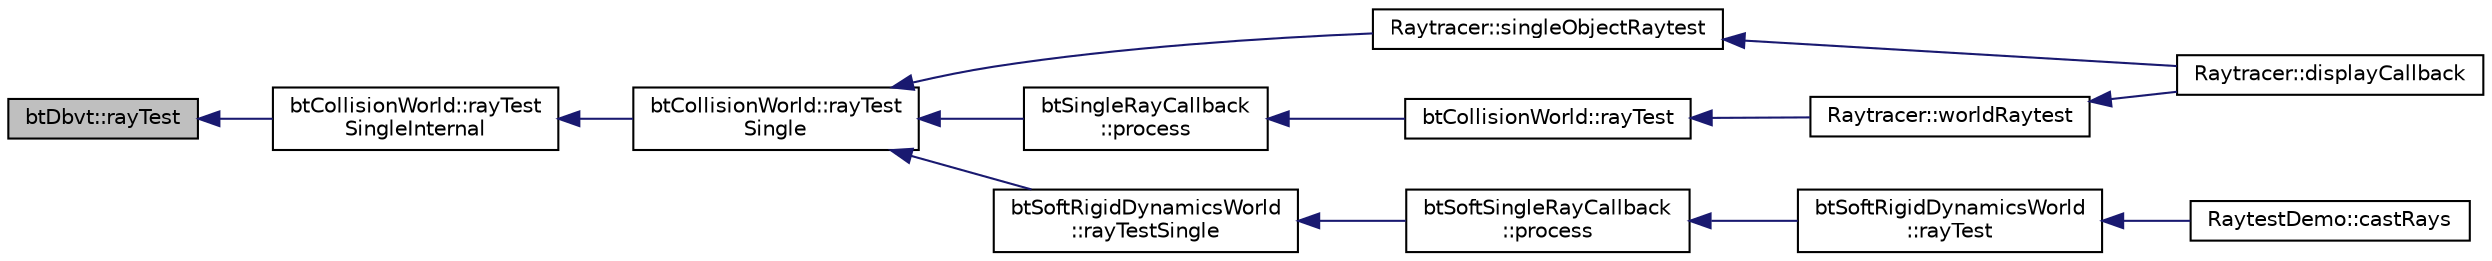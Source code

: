 digraph "btDbvt::rayTest"
{
  edge [fontname="Helvetica",fontsize="10",labelfontname="Helvetica",labelfontsize="10"];
  node [fontname="Helvetica",fontsize="10",shape=record];
  rankdir="LR";
  Node1 [label="btDbvt::rayTest",height=0.2,width=0.4,color="black", fillcolor="grey75", style="filled", fontcolor="black"];
  Node1 -> Node2 [dir="back",color="midnightblue",fontsize="10",style="solid",fontname="Helvetica"];
  Node2 [label="btCollisionWorld::rayTest\lSingleInternal",height=0.2,width=0.4,color="black", fillcolor="white", style="filled",URL="$classbt_collision_world.html#a84bbeea09de9dc5c68e49826e58f7114"];
  Node2 -> Node3 [dir="back",color="midnightblue",fontsize="10",style="solid",fontname="Helvetica"];
  Node3 [label="btCollisionWorld::rayTest\lSingle",height=0.2,width=0.4,color="black", fillcolor="white", style="filled",URL="$classbt_collision_world.html#aca2a9413508b4a2449fe83ff93ea564e"];
  Node3 -> Node4 [dir="back",color="midnightblue",fontsize="10",style="solid",fontname="Helvetica"];
  Node4 [label="Raytracer::singleObjectRaytest",height=0.2,width=0.4,color="black", fillcolor="white", style="filled",URL="$class_raytracer.html#a1c5b9e75ac95f42fb771834091028cc4",tooltip="singleObjectRaytest performs a ray versus one collision shape, returning true is a hit is found (fill..."];
  Node4 -> Node5 [dir="back",color="midnightblue",fontsize="10",style="solid",fontname="Helvetica"];
  Node5 [label="Raytracer::displayCallback",height=0.2,width=0.4,color="black", fillcolor="white", style="filled",URL="$class_raytracer.html#ab426a13ec9c917425f3181bb759a2bf2"];
  Node3 -> Node6 [dir="back",color="midnightblue",fontsize="10",style="solid",fontname="Helvetica"];
  Node6 [label="btSingleRayCallback\l::process",height=0.2,width=0.4,color="black", fillcolor="white", style="filled",URL="$structbt_single_ray_callback.html#a4e0dc3a4a2d92c6a838895c9add2a5c2"];
  Node6 -> Node7 [dir="back",color="midnightblue",fontsize="10",style="solid",fontname="Helvetica"];
  Node7 [label="btCollisionWorld::rayTest",height=0.2,width=0.4,color="black", fillcolor="white", style="filled",URL="$classbt_collision_world.html#aaac6675c8134f6695fecb431c72b0a6a"];
  Node7 -> Node8 [dir="back",color="midnightblue",fontsize="10",style="solid",fontname="Helvetica"];
  Node8 [label="Raytracer::worldRaytest",height=0.2,width=0.4,color="black", fillcolor="white", style="filled",URL="$class_raytracer.html#aed90423808c62b4fbfa7c19d645d1ffc",tooltip="worldRaytest performs a ray versus all objects in a collision world, returning true is a hit is found..."];
  Node8 -> Node5 [dir="back",color="midnightblue",fontsize="10",style="solid",fontname="Helvetica"];
  Node3 -> Node9 [dir="back",color="midnightblue",fontsize="10",style="solid",fontname="Helvetica"];
  Node9 [label="btSoftRigidDynamicsWorld\l::rayTestSingle",height=0.2,width=0.4,color="black", fillcolor="white", style="filled",URL="$classbt_soft_rigid_dynamics_world.html#a918218d4fe565ce42fd78c9d06d22cb0"];
  Node9 -> Node10 [dir="back",color="midnightblue",fontsize="10",style="solid",fontname="Helvetica"];
  Node10 [label="btSoftSingleRayCallback\l::process",height=0.2,width=0.4,color="black", fillcolor="white", style="filled",URL="$structbt_soft_single_ray_callback.html#a9625cb3d48cfe194f1af2b52c4cf90cd"];
  Node10 -> Node11 [dir="back",color="midnightblue",fontsize="10",style="solid",fontname="Helvetica"];
  Node11 [label="btSoftRigidDynamicsWorld\l::rayTest",height=0.2,width=0.4,color="black", fillcolor="white", style="filled",URL="$classbt_soft_rigid_dynamics_world.html#a1d914916b59d57a72295129f2d710d4a"];
  Node11 -> Node12 [dir="back",color="midnightblue",fontsize="10",style="solid",fontname="Helvetica"];
  Node12 [label="RaytestDemo::castRays",height=0.2,width=0.4,color="black", fillcolor="white", style="filled",URL="$class_raytest_demo.html#a563e071e8fa426ac41f4939be6141205"];
}
